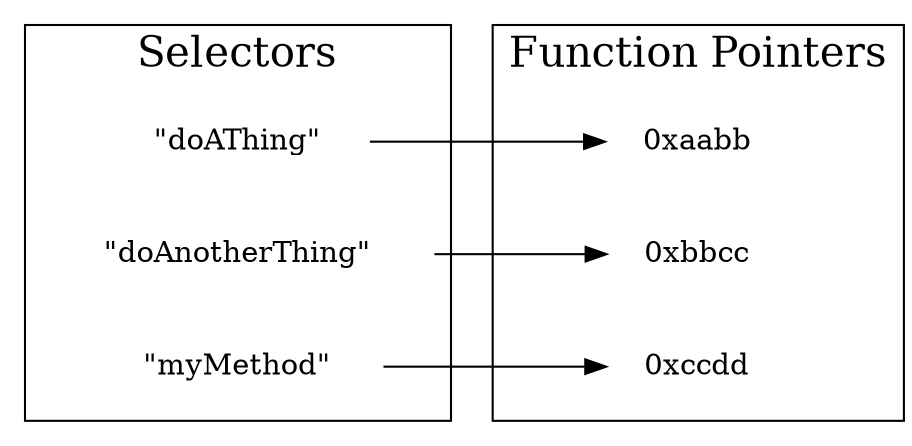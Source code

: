 digraph G {
    rankdir=LR;
    node [style=filled,color=white];
     subgraph cluster0 {
         label="Selectors"
         fontsize=20
         "\"doAThing\""
         "\"doAnotherThing\""
         "\"myMethod\""
    }
     subgraph cluster1 {
         label="Function Pointers"
         fontsize=20
         "0xaabb"
         "0xbbcc"
         "0xccdd"
    }

    "\"doAThing\""->"0xaabb"
    "\"doAnotherThing\""->"0xbbcc"
    "\"myMethod\""->"0xccdd"
}
